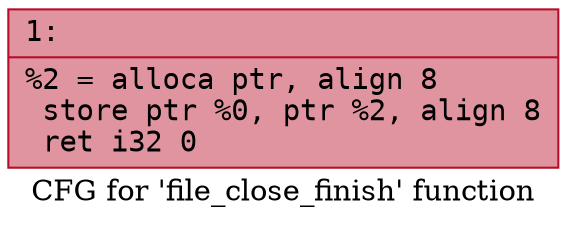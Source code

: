 digraph "CFG for 'file_close_finish' function" {
	label="CFG for 'file_close_finish' function";

	Node0x6000021340f0 [shape=record,color="#b70d28ff", style=filled, fillcolor="#b70d2870" fontname="Courier",label="{1:\l|  %2 = alloca ptr, align 8\l  store ptr %0, ptr %2, align 8\l  ret i32 0\l}"];
}
